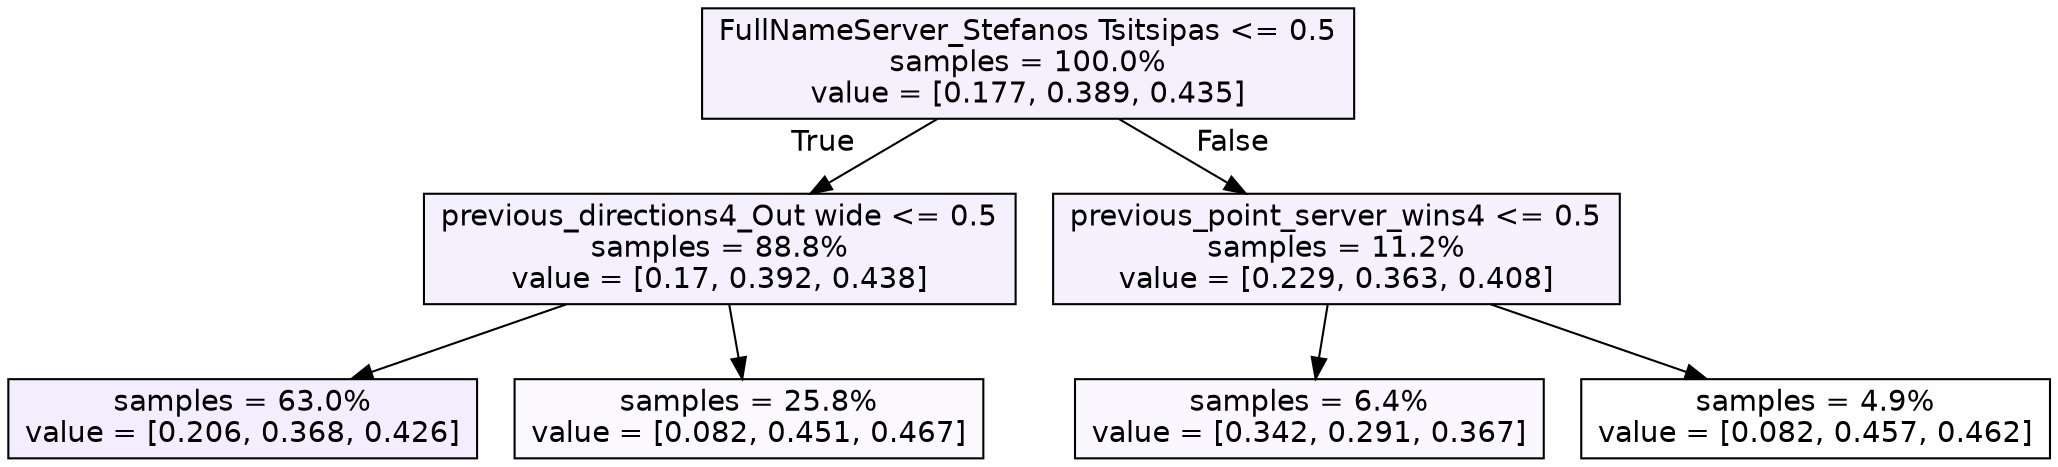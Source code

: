 digraph Tree {
node [shape=box, style="filled", color="black", fontname="helvetica"] ;
edge [fontname="helvetica"] ;
0 [label="FullNameServer_Stefanos Tsitsipas <= 0.5\nsamples = 100.0%\nvalue = [0.177, 0.389, 0.435]", fillcolor="#f6f0fd"] ;
1 [label="previous_directions4_Out wide <= 0.5\nsamples = 88.8%\nvalue = [0.17, 0.392, 0.438]", fillcolor="#f5f0fd"] ;
0 -> 1 [labeldistance=2.5, labelangle=45, headlabel="True"] ;
2 [label="samples = 63.0%\nvalue = [0.206, 0.368, 0.426]", fillcolor="#f3edfd"] ;
1 -> 2 ;
3 [label="samples = 25.8%\nvalue = [0.082, 0.451, 0.467]", fillcolor="#fbf9fe"] ;
1 -> 3 ;
4 [label="previous_point_server_wins4 <= 0.5\nsamples = 11.2%\nvalue = [0.229, 0.363, 0.408]", fillcolor="#f6f1fd"] ;
0 -> 4 [labeldistance=2.5, labelangle=-45, headlabel="False"] ;
5 [label="samples = 6.4%\nvalue = [0.342, 0.291, 0.367]", fillcolor="#faf7fe"] ;
4 -> 5 ;
6 [label="samples = 4.9%\nvalue = [0.082, 0.457, 0.462]", fillcolor="#fefdff"] ;
4 -> 6 ;
}